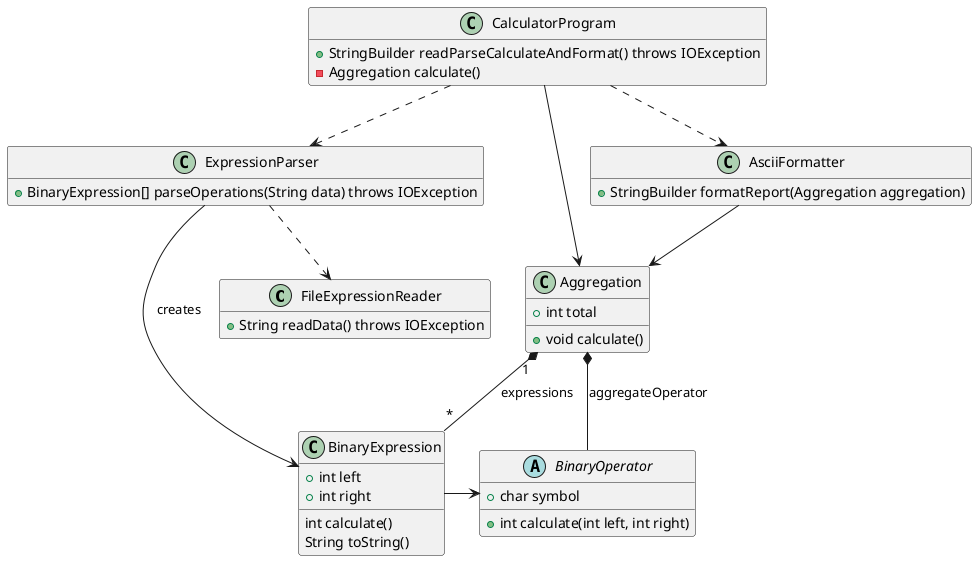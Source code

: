 @startuml
hide empty members

class FileExpressionReader {
    + String readData() throws IOException
}

class ExpressionParser {
    + BinaryExpression[] parseOperations(String data) throws IOException
}

class CalculatorProgram {
    + StringBuilder readParseCalculateAndFormat() throws IOException
    - Aggregation calculate()
}

class BinaryExpression {
    + int left
    + int right
    int calculate()
    String toString()
}

abstract class BinaryOperator {
    + char symbol
    + int calculate(int left, int right)
}

class Aggregation {
    + int total
    + void calculate()
}

class AsciiFormatter {
    + StringBuilder formatReport(Aggregation aggregation)
}

CalculatorProgram ..> ExpressionParser
ExpressionParser ..> FileExpressionReader

BinaryExpression -> BinaryOperator

ExpressionParser --> BinaryExpression : creates

Aggregation "1" *-- "*" BinaryExpression : expressions
Aggregation *-- BinaryOperator : aggregateOperator

CalculatorProgram --> Aggregation
CalculatorProgram ..> AsciiFormatter
AsciiFormatter --> Aggregation

@enduml